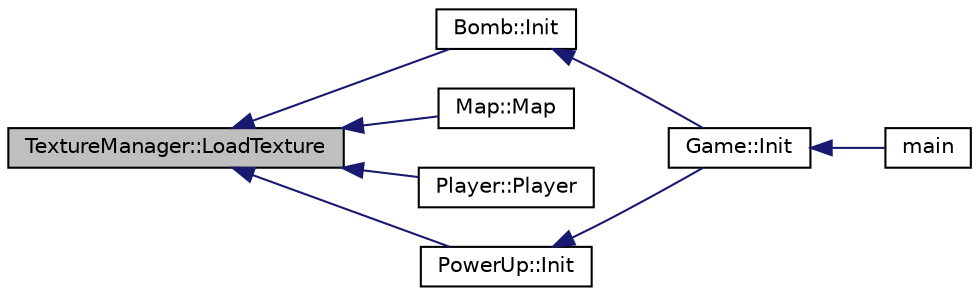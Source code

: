 digraph "TextureManager::LoadTexture"
{
  edge [fontname="Helvetica",fontsize="10",labelfontname="Helvetica",labelfontsize="10"];
  node [fontname="Helvetica",fontsize="10",shape=record];
  rankdir="LR";
  Node8 [label="TextureManager::LoadTexture",height=0.2,width=0.4,color="black", fillcolor="grey75", style="filled", fontcolor="black"];
  Node8 -> Node9 [dir="back",color="midnightblue",fontsize="10",style="solid",fontname="Helvetica"];
  Node9 [label="Bomb::Init",height=0.2,width=0.4,color="black", fillcolor="white", style="filled",URL="$class_bomb.html#ad93e7fd90fba0e382575c4449047d752"];
  Node9 -> Node10 [dir="back",color="midnightblue",fontsize="10",style="solid",fontname="Helvetica"];
  Node10 [label="Game::Init",height=0.2,width=0.4,color="black", fillcolor="white", style="filled",URL="$class_game.html#aac55d5fb91b1a6b8ccd3c357b171e021"];
  Node10 -> Node11 [dir="back",color="midnightblue",fontsize="10",style="solid",fontname="Helvetica"];
  Node11 [label="main",height=0.2,width=0.4,color="black", fillcolor="white", style="filled",URL="$main_8cpp.html#a0ddf1224851353fc92bfbff6f499fa97"];
  Node8 -> Node12 [dir="back",color="midnightblue",fontsize="10",style="solid",fontname="Helvetica"];
  Node12 [label="Map::Map",height=0.2,width=0.4,color="black", fillcolor="white", style="filled",URL="$class_map.html#a0f5ad0fd4563497b4214038cbca8b582"];
  Node8 -> Node13 [dir="back",color="midnightblue",fontsize="10",style="solid",fontname="Helvetica"];
  Node13 [label="Player::Player",height=0.2,width=0.4,color="black", fillcolor="white", style="filled",URL="$class_player.html#a231d839b93df2eb7a4a7e13a14846584"];
  Node8 -> Node14 [dir="back",color="midnightblue",fontsize="10",style="solid",fontname="Helvetica"];
  Node14 [label="PowerUp::Init",height=0.2,width=0.4,color="black", fillcolor="white", style="filled",URL="$class_power_up.html#ad19ab99bcf36e8ea2993730495d00926"];
  Node14 -> Node10 [dir="back",color="midnightblue",fontsize="10",style="solid",fontname="Helvetica"];
}
